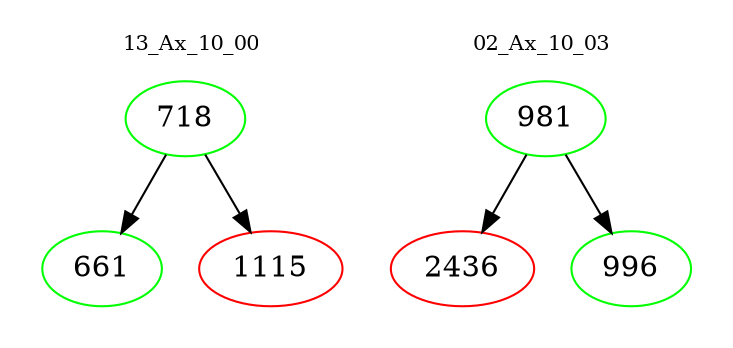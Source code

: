 digraph{
subgraph cluster_0 {
color = white
label = "13_Ax_10_00";
fontsize=10;
T0_718 [label="718", color="green"]
T0_718 -> T0_661 [color="black"]
T0_661 [label="661", color="green"]
T0_718 -> T0_1115 [color="black"]
T0_1115 [label="1115", color="red"]
}
subgraph cluster_1 {
color = white
label = "02_Ax_10_03";
fontsize=10;
T1_981 [label="981", color="green"]
T1_981 -> T1_2436 [color="black"]
T1_2436 [label="2436", color="red"]
T1_981 -> T1_996 [color="black"]
T1_996 [label="996", color="green"]
}
}
